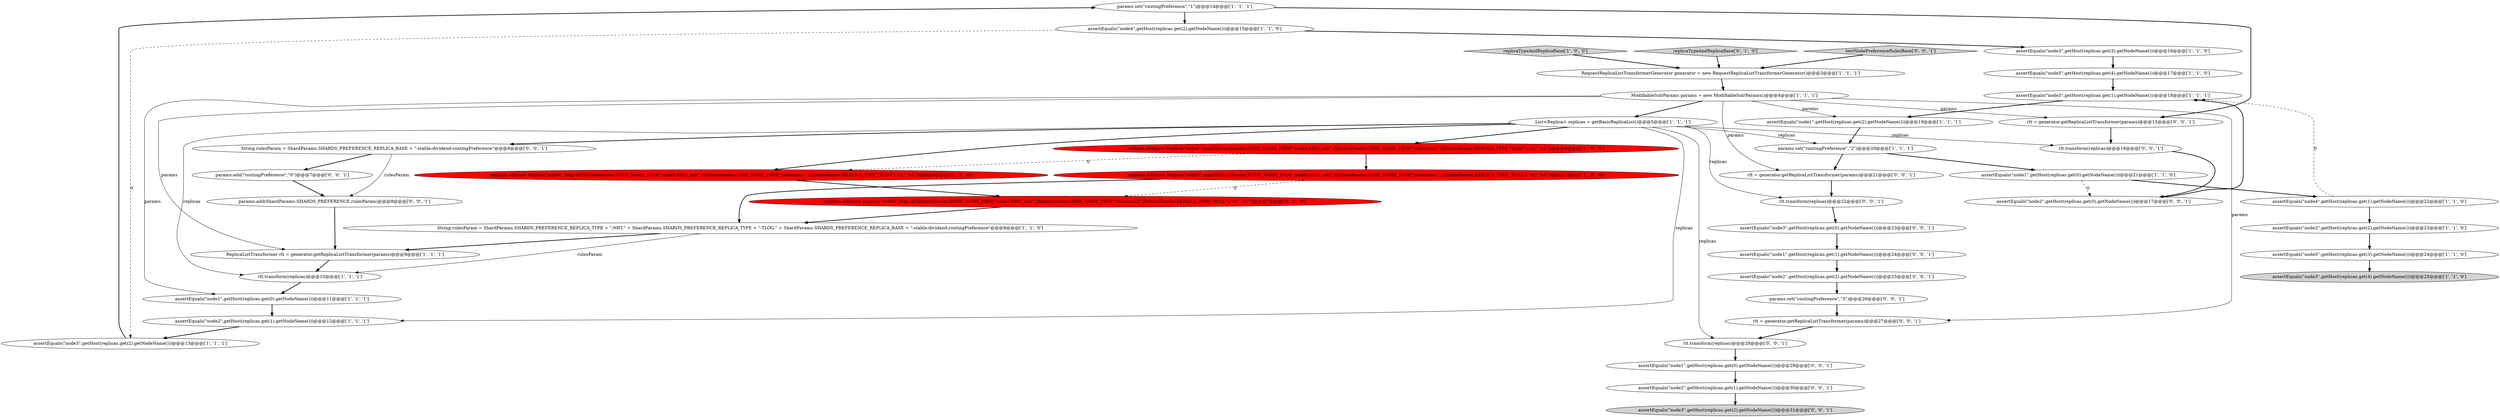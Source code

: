 digraph {
3 [style = filled, label = "params.set(\"routingPreference\",\"1\")@@@14@@@['1', '1', '1']", fillcolor = white, shape = ellipse image = "AAA0AAABBB1BBB"];
18 [style = filled, label = "List<Replica> replicas = getBasicReplicaList()@@@5@@@['1', '1', '1']", fillcolor = white, shape = ellipse image = "AAA0AAABBB1BBB"];
23 [style = filled, label = "assertEquals(\"node3\",getHost(replicas.get(1).getNodeName()))@@@18@@@['1', '1', '1']", fillcolor = white, shape = ellipse image = "AAA0AAABBB1BBB"];
10 [style = filled, label = "replicas.add(new Replica(\"node5\",map(ZkStateReader.NODE_NAME_PROP,\"node5:8983_solr\",ZkStateReader.CORE_NAME_PROP,\"collection1\",ZkStateReader.REPLICA_TYPE,\"PULL\"),\"c1\",\"s1\"))@@@7@@@['1', '0', '0']", fillcolor = red, shape = ellipse image = "AAA1AAABBB1BBB"];
5 [style = filled, label = "assertEquals(\"node3\",getHost(replicas.get(4).getNodeName()))@@@25@@@['1', '1', '0']", fillcolor = lightgray, shape = ellipse image = "AAA0AAABBB1BBB"];
21 [style = filled, label = "ModifiableSolrParams params = new ModifiableSolrParams()@@@4@@@['1', '1', '1']", fillcolor = white, shape = ellipse image = "AAA0AAABBB1BBB"];
33 [style = filled, label = "rlt.transform(replicas)@@@22@@@['0', '0', '1']", fillcolor = white, shape = ellipse image = "AAA0AAABBB3BBB"];
14 [style = filled, label = "assertEquals(\"node1\",getHost(replicas.get(0).getNodeName()))@@@11@@@['1', '1', '1']", fillcolor = white, shape = ellipse image = "AAA0AAABBB1BBB"];
16 [style = filled, label = "ReplicaListTransformer rlt = generator.getReplicaListTransformer(params)@@@9@@@['1', '1', '1']", fillcolor = white, shape = ellipse image = "AAA0AAABBB1BBB"];
40 [style = filled, label = "rlt = generator.getReplicaListTransformer(params)@@@21@@@['0', '0', '1']", fillcolor = white, shape = ellipse image = "AAA0AAABBB3BBB"];
4 [style = filled, label = "params.set(\"routingPreference\",\"2\")@@@20@@@['1', '1', '1']", fillcolor = white, shape = ellipse image = "AAA0AAABBB1BBB"];
24 [style = filled, label = "replicas.add(new Replica(\"node4\",Map.of(ZkStateReader.NODE_NAME_PROP,\"node4:8983_solr\",ZkStateReader.CORE_NAME_PROP,\"collection1\",ZkStateReader.REPLICA_TYPE,\"TLOG\"),\"c1\",\"s1\"))@@@6@@@['0', '1', '0']", fillcolor = red, shape = ellipse image = "AAA1AAABBB2BBB"];
17 [style = filled, label = "assertEquals(\"node3\",getHost(replicas.get(3).getNodeName()))@@@16@@@['1', '1', '0']", fillcolor = white, shape = ellipse image = "AAA0AAABBB1BBB"];
7 [style = filled, label = "assertEquals(\"node4\",getHost(replicas.get(2).getNodeName()))@@@15@@@['1', '1', '0']", fillcolor = white, shape = ellipse image = "AAA0AAABBB1BBB"];
0 [style = filled, label = "assertEquals(\"node2\",getHost(replicas.get(2).getNodeName()))@@@23@@@['1', '1', '0']", fillcolor = white, shape = ellipse image = "AAA0AAABBB1BBB"];
37 [style = filled, label = "rlt = generator.getReplicaListTransformer(params)@@@27@@@['0', '0', '1']", fillcolor = white, shape = ellipse image = "AAA0AAABBB3BBB"];
28 [style = filled, label = "assertEquals(\"node1\",getHost(replicas.get(1).getNodeName()))@@@24@@@['0', '0', '1']", fillcolor = white, shape = ellipse image = "AAA0AAABBB3BBB"];
11 [style = filled, label = "replicaTypeAndReplicaBase['1', '0', '0']", fillcolor = lightgray, shape = diamond image = "AAA0AAABBB1BBB"];
26 [style = filled, label = "replicaTypeAndReplicaBase['0', '1', '0']", fillcolor = lightgray, shape = diamond image = "AAA0AAABBB2BBB"];
22 [style = filled, label = "assertEquals(\"node5\",getHost(replicas.get(3).getNodeName()))@@@24@@@['1', '1', '0']", fillcolor = white, shape = ellipse image = "AAA0AAABBB1BBB"];
41 [style = filled, label = "assertEquals(\"node3\",getHost(replicas.get(2).getNodeName()))@@@31@@@['0', '0', '1']", fillcolor = lightgray, shape = ellipse image = "AAA0AAABBB3BBB"];
27 [style = filled, label = "rlt.transform(replicas)@@@28@@@['0', '0', '1']", fillcolor = white, shape = ellipse image = "AAA0AAABBB3BBB"];
8 [style = filled, label = "assertEquals(\"node1\",getHost(replicas.get(0).getNodeName()))@@@21@@@['1', '1', '0']", fillcolor = white, shape = ellipse image = "AAA0AAABBB1BBB"];
25 [style = filled, label = "replicas.add(new Replica(\"node5\",Map.of(ZkStateReader.NODE_NAME_PROP,\"node5:8983_solr\",ZkStateReader.CORE_NAME_PROP,\"collection1\",ZkStateReader.REPLICA_TYPE,\"PULL\"),\"c1\",\"s1\"))@@@7@@@['0', '1', '0']", fillcolor = red, shape = ellipse image = "AAA1AAABBB2BBB"];
6 [style = filled, label = "assertEquals(\"node2\",getHost(replicas.get(1).getNodeName()))@@@12@@@['1', '1', '1']", fillcolor = white, shape = ellipse image = "AAA0AAABBB1BBB"];
38 [style = filled, label = "assertEquals(\"node2\",getHost(replicas.get(2).getNodeName()))@@@25@@@['0', '0', '1']", fillcolor = white, shape = ellipse image = "AAA0AAABBB3BBB"];
44 [style = filled, label = "assertEquals(\"node2\",getHost(replicas.get(0).getNodeName()))@@@17@@@['0', '0', '1']", fillcolor = white, shape = ellipse image = "AAA0AAABBB3BBB"];
2 [style = filled, label = "assertEquals(\"node3\",getHost(replicas.get(2).getNodeName()))@@@13@@@['1', '1', '1']", fillcolor = white, shape = ellipse image = "AAA0AAABBB1BBB"];
32 [style = filled, label = "params.set(\"routingPreference\",\"3\")@@@26@@@['0', '0', '1']", fillcolor = white, shape = ellipse image = "AAA0AAABBB3BBB"];
12 [style = filled, label = "replicas.add(new Replica(\"node4\",map(ZkStateReader.NODE_NAME_PROP,\"node4:8983_solr\",ZkStateReader.CORE_NAME_PROP,\"collection1\",ZkStateReader.REPLICA_TYPE,\"TLOG\"),\"c1\",\"s1\"))@@@6@@@['1', '0', '0']", fillcolor = red, shape = ellipse image = "AAA1AAABBB1BBB"];
30 [style = filled, label = "rlt.transform(replicas)@@@16@@@['0', '0', '1']", fillcolor = white, shape = ellipse image = "AAA0AAABBB3BBB"];
9 [style = filled, label = "assertEquals(\"node1\",getHost(replicas.get(2).getNodeName()))@@@19@@@['1', '1', '1']", fillcolor = white, shape = ellipse image = "AAA0AAABBB1BBB"];
19 [style = filled, label = "rlt.transform(replicas)@@@10@@@['1', '1', '1']", fillcolor = white, shape = ellipse image = "AAA0AAABBB1BBB"];
43 [style = filled, label = "assertEquals(\"node2\",getHost(replicas.get(1).getNodeName()))@@@30@@@['0', '0', '1']", fillcolor = white, shape = ellipse image = "AAA0AAABBB3BBB"];
13 [style = filled, label = "RequestReplicaListTransformerGenerator generator = new RequestReplicaListTransformerGenerator()@@@3@@@['1', '1', '1']", fillcolor = white, shape = ellipse image = "AAA0AAABBB1BBB"];
29 [style = filled, label = "String rulesParam = ShardParams.SHARDS_PREFERENCE_REPLICA_BASE + \":stable:dividend:routingPreference\"@@@6@@@['0', '0', '1']", fillcolor = white, shape = ellipse image = "AAA0AAABBB3BBB"];
1 [style = filled, label = "assertEquals(\"node5\",getHost(replicas.get(4).getNodeName()))@@@17@@@['1', '1', '0']", fillcolor = white, shape = ellipse image = "AAA0AAABBB1BBB"];
15 [style = filled, label = "assertEquals(\"node4\",getHost(replicas.get(1).getNodeName()))@@@22@@@['1', '1', '0']", fillcolor = white, shape = ellipse image = "AAA0AAABBB1BBB"];
39 [style = filled, label = "params.add(\"routingPreference\",\"0\")@@@7@@@['0', '0', '1']", fillcolor = white, shape = ellipse image = "AAA0AAABBB3BBB"];
35 [style = filled, label = "params.add(ShardParams.SHARDS_PREFERENCE,rulesParam)@@@8@@@['0', '0', '1']", fillcolor = white, shape = ellipse image = "AAA0AAABBB3BBB"];
36 [style = filled, label = "rlt = generator.getReplicaListTransformer(params)@@@15@@@['0', '0', '1']", fillcolor = white, shape = ellipse image = "AAA0AAABBB3BBB"];
34 [style = filled, label = "assertEquals(\"node3\",getHost(replicas.get(0).getNodeName()))@@@23@@@['0', '0', '1']", fillcolor = white, shape = ellipse image = "AAA0AAABBB3BBB"];
20 [style = filled, label = "String rulesParam = ShardParams.SHARDS_PREFERENCE_REPLICA_TYPE + \":NRT,\" + ShardParams.SHARDS_PREFERENCE_REPLICA_TYPE + \":TLOG,\" + ShardParams.SHARDS_PREFERENCE_REPLICA_BASE + \":stable:dividend:routingPreference\"@@@8@@@['1', '1', '0']", fillcolor = white, shape = ellipse image = "AAA0AAABBB1BBB"];
42 [style = filled, label = "testNodePreferenceRulesBase['0', '0', '1']", fillcolor = lightgray, shape = diamond image = "AAA0AAABBB3BBB"];
31 [style = filled, label = "assertEquals(\"node1\",getHost(replicas.get(0).getNodeName()))@@@29@@@['0', '0', '1']", fillcolor = white, shape = ellipse image = "AAA0AAABBB3BBB"];
4->40 [style = bold, label=""];
18->30 [style = solid, label="replicas"];
21->40 [style = solid, label="params"];
18->33 [style = solid, label="replicas"];
10->20 [style = bold, label=""];
18->24 [style = bold, label=""];
35->16 [style = bold, label=""];
7->17 [style = bold, label=""];
8->15 [style = bold, label=""];
32->37 [style = bold, label=""];
17->1 [style = bold, label=""];
42->13 [style = bold, label=""];
37->27 [style = bold, label=""];
21->36 [style = solid, label="params"];
21->16 [style = solid, label="params"];
29->39 [style = bold, label=""];
18->19 [style = solid, label="replicas"];
21->37 [style = solid, label="params"];
9->4 [style = bold, label=""];
2->3 [style = bold, label=""];
28->38 [style = bold, label=""];
18->27 [style = solid, label="replicas"];
18->12 [style = bold, label=""];
27->31 [style = bold, label=""];
16->19 [style = bold, label=""];
21->9 [style = solid, label="params"];
22->5 [style = bold, label=""];
21->18 [style = bold, label=""];
26->13 [style = bold, label=""];
1->23 [style = bold, label=""];
15->23 [style = dashed, label="0"];
38->32 [style = bold, label=""];
6->2 [style = bold, label=""];
34->28 [style = bold, label=""];
44->23 [style = bold, label=""];
20->19 [style = solid, label="rulesParam"];
36->30 [style = bold, label=""];
25->20 [style = bold, label=""];
18->29 [style = bold, label=""];
12->10 [style = bold, label=""];
3->36 [style = bold, label=""];
40->33 [style = bold, label=""];
20->16 [style = bold, label=""];
19->14 [style = bold, label=""];
3->7 [style = bold, label=""];
24->25 [style = bold, label=""];
39->35 [style = bold, label=""];
15->0 [style = bold, label=""];
0->22 [style = bold, label=""];
11->13 [style = bold, label=""];
21->14 [style = solid, label="params"];
12->24 [style = dashed, label="0"];
31->43 [style = bold, label=""];
29->35 [style = solid, label="rulesParam"];
4->8 [style = bold, label=""];
43->41 [style = bold, label=""];
7->2 [style = dashed, label="0"];
18->4 [style = solid, label="replicas"];
8->44 [style = dashed, label="0"];
13->21 [style = bold, label=""];
23->9 [style = bold, label=""];
33->34 [style = bold, label=""];
14->6 [style = bold, label=""];
18->6 [style = solid, label="replicas"];
10->25 [style = dashed, label="0"];
30->44 [style = bold, label=""];
}
